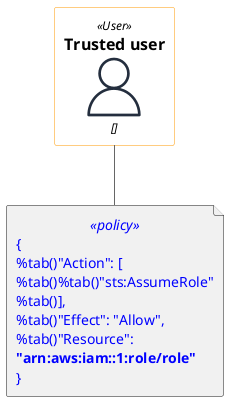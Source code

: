 {
  "sha1": "gyv0cje2nvba9u9p8i1ho60ar43uneq",
  "insertion": {
    "when": "2024-06-01T09:03:08.568Z",
    "url": "https://forum.plantuml.net/16284/how-to-left-align-when-the-aws-lib-is-also-used",
    "user": "plantuml@gmail.com"
  }
}
@startuml
!include <awslib/AWSCommon>
!include <awslib/General/User>

<style>

file {
   HorizontalAlignment left
   FontColor blue
}
</style>

User(user, "Trusted user", "")

file policy <<policy>> [
{
%tab()"Action": [
%tab()%tab()"sts:AssumeRole"
%tab()],
%tab()"Effect": "Allow",
%tab()"Resource": <b>"arn:aws:iam::1:role/role"</b>
}
]

user -- policy
@enduml
